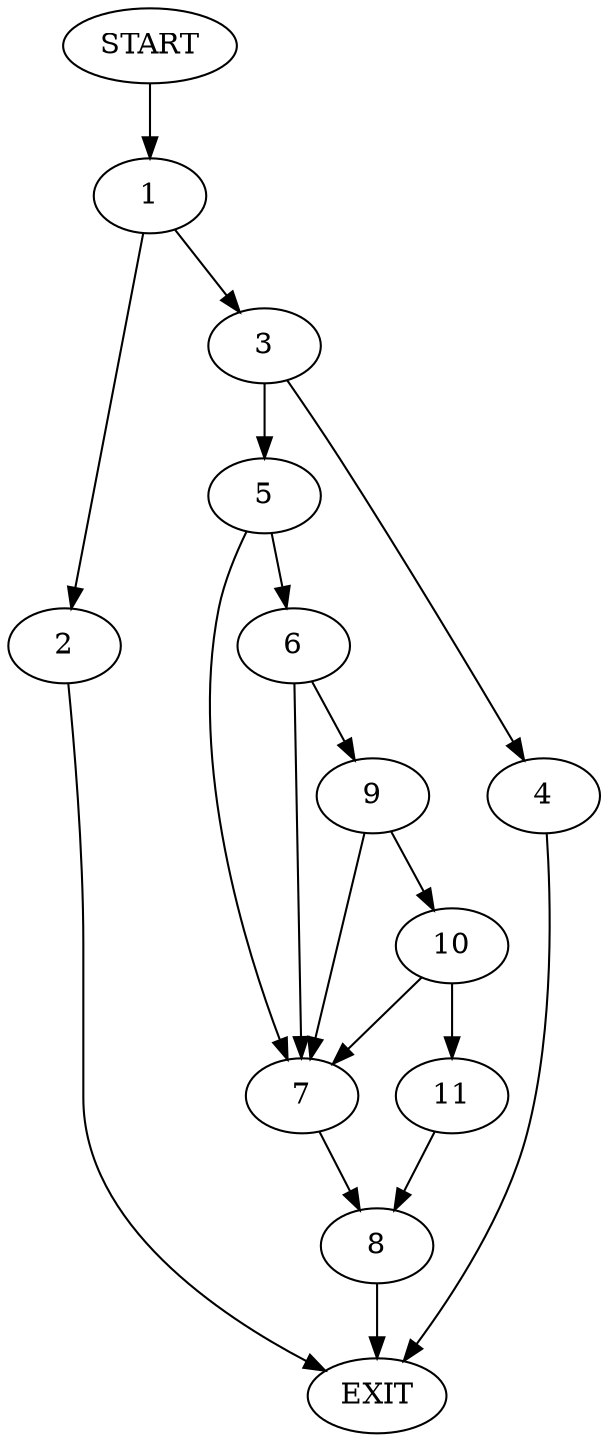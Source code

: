 digraph {
0 [label="START"]
12 [label="EXIT"]
0 -> 1
1 -> 2
1 -> 3
2 -> 12
3 -> 4
3 -> 5
4 -> 12
5 -> 6
5 -> 7
7 -> 8
6 -> 7
6 -> 9
9 -> 10
9 -> 7
10 -> 7
10 -> 11
11 -> 8
8 -> 12
}
